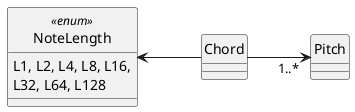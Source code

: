 @startuml
hide circle

class Pitch
enum NoteLength << enum >> {
    L1, L2, L4, L8, L16,
    L32, L64, L128
}
class Chord

Chord -right-> "1..* " Pitch : "        "
Chord -left-> NoteLength : "        "

@enduml
